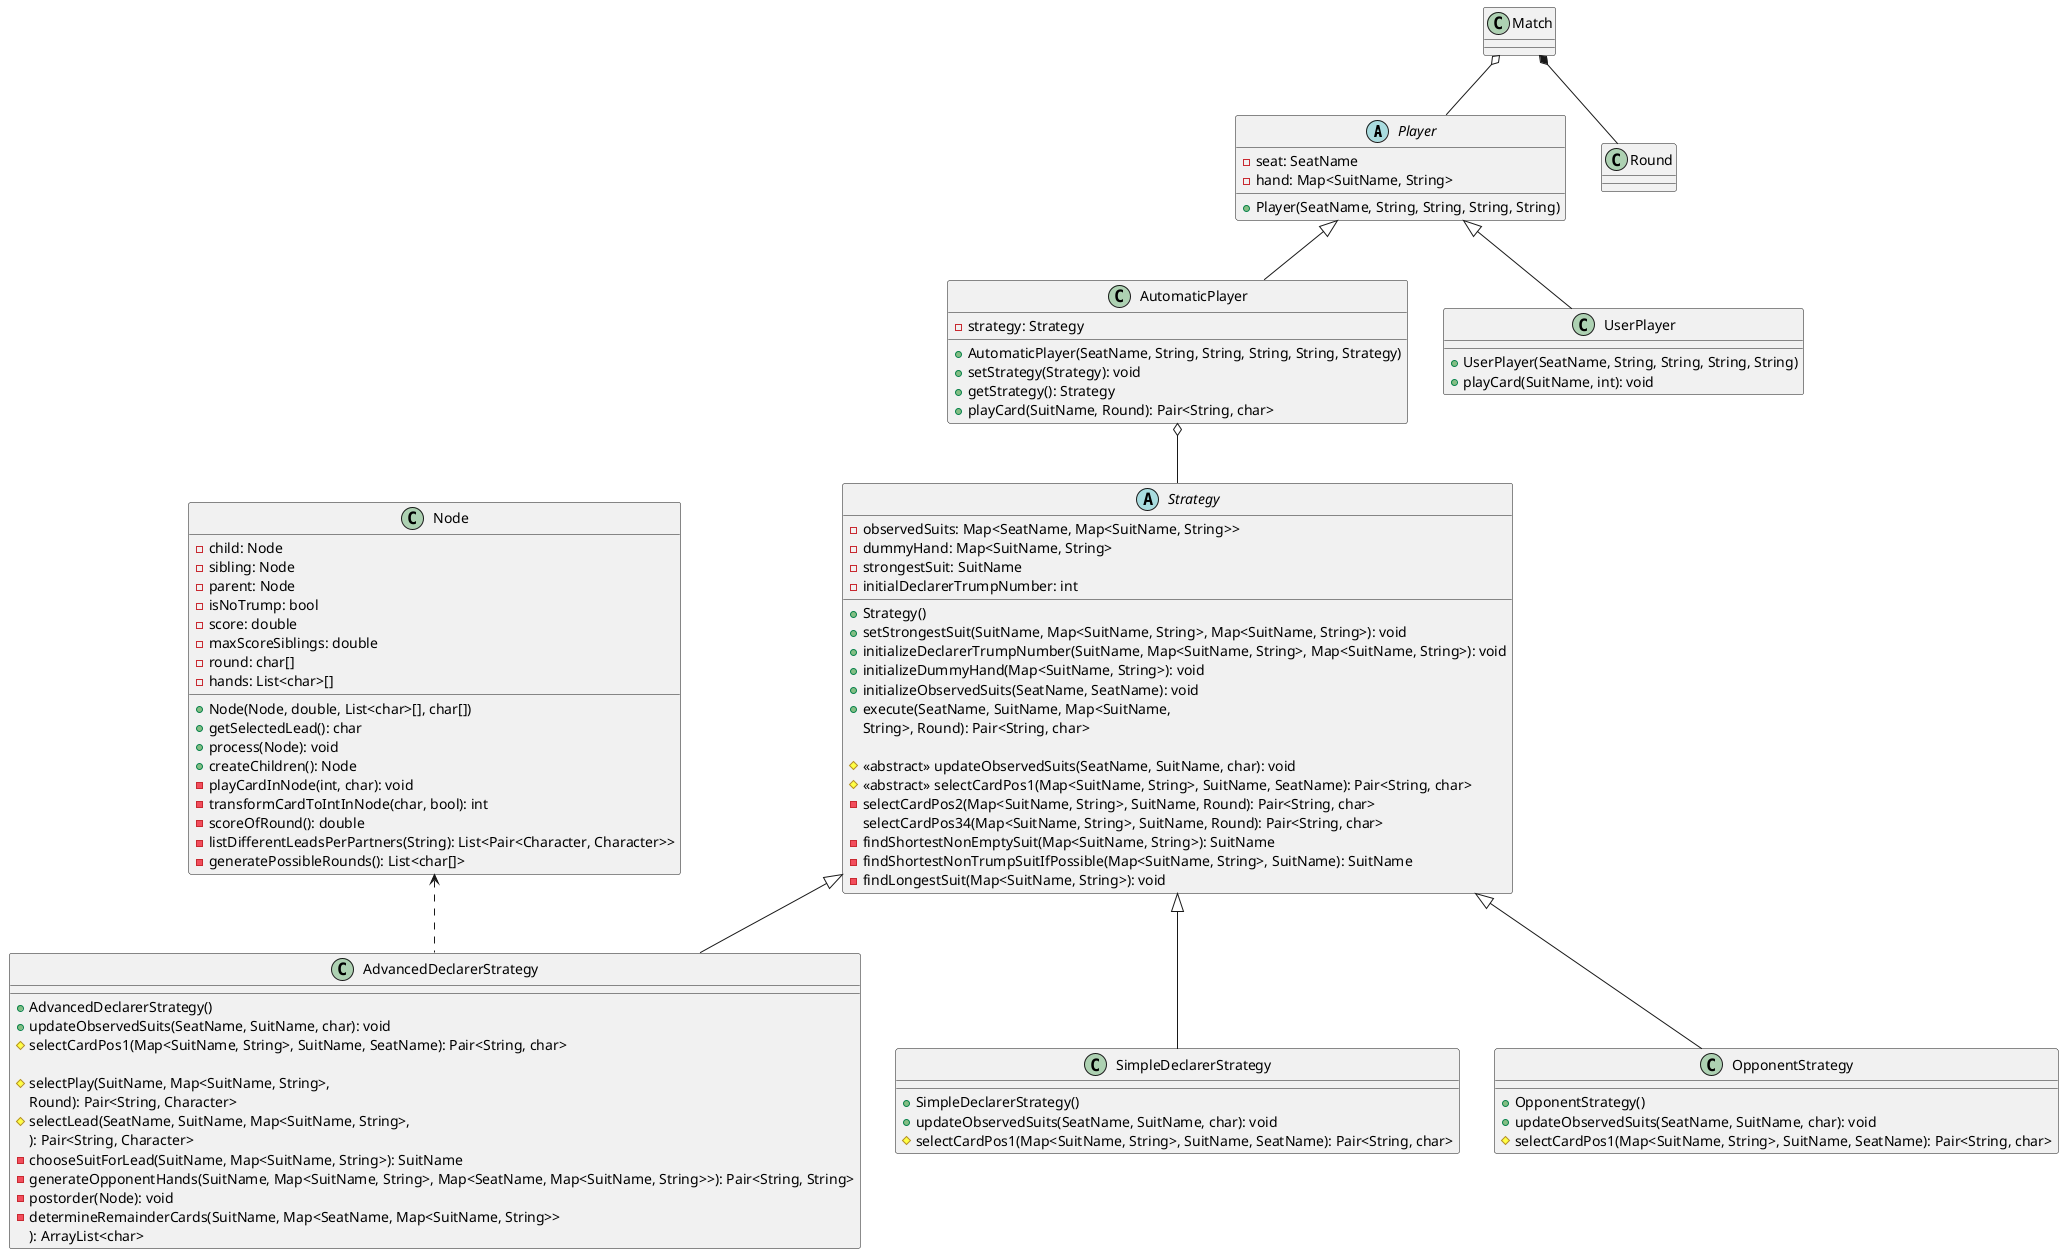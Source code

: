 @startuml

abstract class Player {
- seat: SeatName
- hand: Map<SuitName, String>
+ Player(SeatName, String, String, String, String)
}

class AutomaticPlayer {
- strategy: Strategy
+ AutomaticPlayer(SeatName, String, String, String, String, Strategy)
+ setStrategy(Strategy): void
+ getStrategy(): Strategy
+ playCard(SuitName, Round): Pair<String, char>
}

class UserPlayer {
+ UserPlayer(SeatName, String, String, String, String)
+ playCard(SuitName, int): void
}


abstract class Strategy {
- observedSuits: Map<SeatName, Map<SuitName, String>>
- dummyHand: Map<SuitName, String>
- strongestSuit: SuitName
- initialDeclarerTrumpNumber: int
+ Strategy()
+ setStrongestSuit(SuitName, Map<SuitName, String>, Map<SuitName, String>): void
+ initializeDeclarerTrumpNumber(SuitName, Map<SuitName, String>, Map<SuitName, String>): void
+ initializeDummyHand(Map<SuitName, String>): void
+ initializeObservedSuits(SeatName, SeatName): void
+ execute(SeatName, SuitName, Map<SuitName,
    String>, Round): Pair<String, char>

# <<abstract>> updateObservedSuits(SeatName, SuitName, char): void
# <<abstract>> selectCardPos1(Map<SuitName, String>, SuitName, SeatName): Pair<String, char>
- selectCardPos2(Map<SuitName, String>, SuitName, Round): Pair<String, char>
selectCardPos34(Map<SuitName, String>, SuitName, Round): Pair<String, char>
- findShortestNonEmptySuit(Map<SuitName, String>): SuitName
- findShortestNonTrumpSuitIfPossible(Map<SuitName, String>, SuitName): SuitName
- findLongestSuit(Map<SuitName, String>): void
}

class SimpleDeclarerStrategy {
+ SimpleDeclarerStrategy()
+ updateObservedSuits(SeatName, SuitName, char): void
# selectCardPos1(Map<SuitName, String>, SuitName, SeatName): Pair<String, char>
}

class OpponentStrategy {
+ OpponentStrategy()
+ updateObservedSuits(SeatName, SuitName, char): void
# selectCardPos1(Map<SuitName, String>, SuitName, SeatName): Pair<String, char>
}

class AdvancedDeclarerStrategy {
+ AdvancedDeclarerStrategy()
+ updateObservedSuits(SeatName, SuitName, char): void
# selectCardPos1(Map<SuitName, String>, SuitName, SeatName): Pair<String, char>

# selectPlay(SuitName, Map<SuitName, String>,
    Round): Pair<String, Character>
# selectLead(SeatName, SuitName, Map<SuitName, String>,
    ): Pair<String, Character>
- chooseSuitForLead(SuitName, Map<SuitName, String>): SuitName
- generateOpponentHands(SuitName, Map<SuitName, String>, Map<SeatName, Map<SuitName, String>>): Pair<String, String>
- postorder(Node): void
- determineRemainderCards(SuitName, Map<SeatName, Map<SuitName, String>>
    ): ArrayList<char>
}

class Node {
- child: Node
- sibling: Node
- parent: Node
- isNoTrump: bool
- score: double
- maxScoreSiblings: double
- round: char[]
- hands: List<char>[]
+ Node(Node, double, List<char>[], char[])
+ getSelectedLead(): char
+ process(Node): void
+ createChildren(): Node
- playCardInNode(int, char): void
- transformCardToIntInNode(char, bool): int
- scoreOfRound(): double
- listDifferentLeadsPerPartners(String): List<Pair<Character, Character>>
- generatePossibleRounds(): List<char[]>
}


Match o-- Player
Match *-- Round

Player <|-- AutomaticPlayer
Player <|-- UserPlayer

Strategy <|-- SimpleDeclarerStrategy
Strategy <|-- OpponentStrategy
Strategy <|-- AdvancedDeclarerStrategy

Node <.. AdvancedDeclarerStrategy
AutomaticPlayer o-- Strategy

@enduml